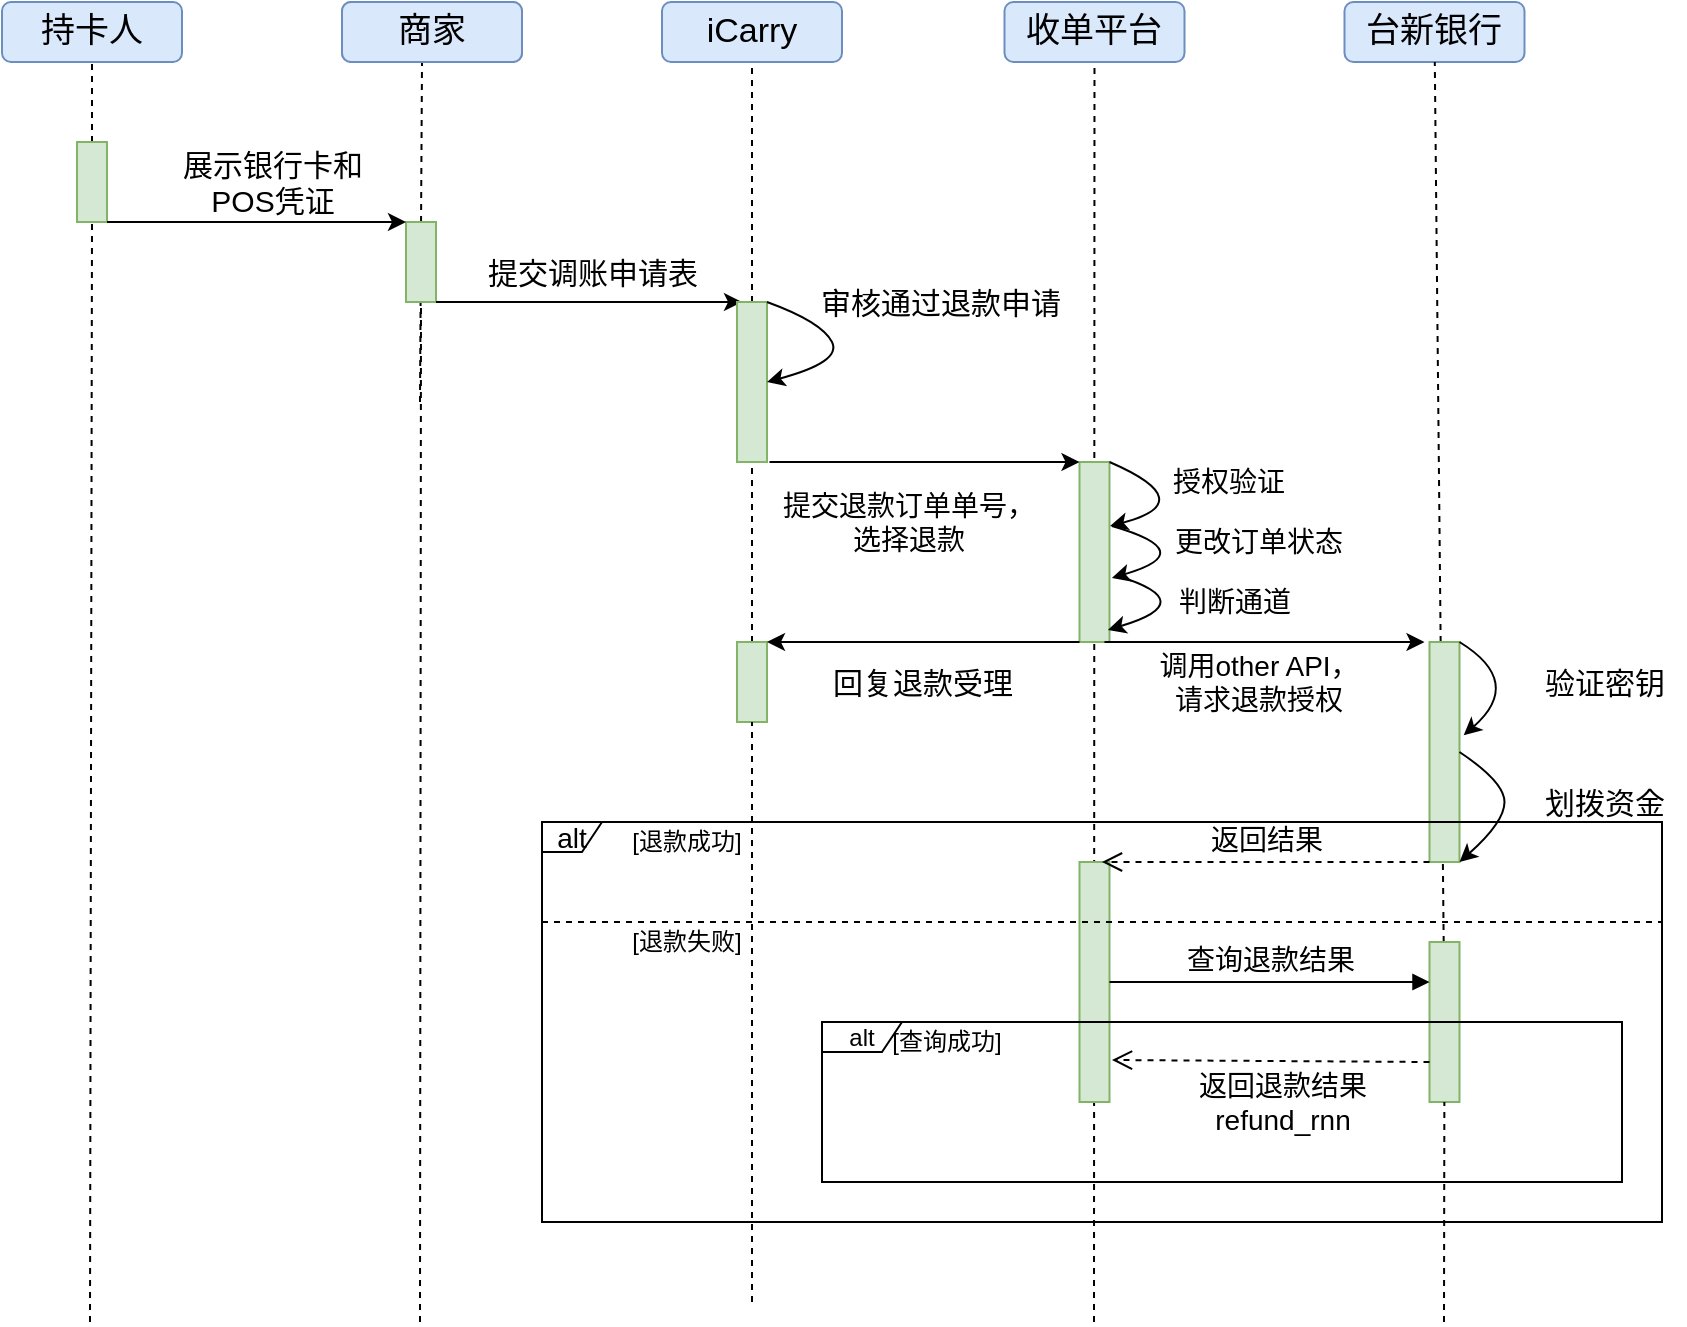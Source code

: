 <mxfile version="13.6.2" type="github">
  <diagram id="8_bTyDZzk1gE1jzVisYs" name="Page-1">
    <mxGraphModel dx="1483" dy="781" grid="1" gridSize="10" guides="1" tooltips="1" connect="1" arrows="1" fold="1" page="1" pageScale="1" pageWidth="827" pageHeight="1169" math="0" shadow="0">
      <root>
        <mxCell id="0" />
        <mxCell id="1" parent="0" />
        <mxCell id="ttQCRUFPG-6sSN7cf8M8-1" value="持卡人" style="rounded=1;whiteSpace=wrap;html=1;fillColor=#dae8fc;strokeColor=#6c8ebf;fontSize=17;" parent="1" vertex="1">
          <mxGeometry x="110" y="40" width="90" height="30" as="geometry" />
        </mxCell>
        <mxCell id="ttQCRUFPG-6sSN7cf8M8-2" value="商家" style="rounded=1;whiteSpace=wrap;html=1;fillColor=#dae8fc;strokeColor=#6c8ebf;fontSize=17;" parent="1" vertex="1">
          <mxGeometry x="280" y="40" width="90" height="30" as="geometry" />
        </mxCell>
        <mxCell id="ttQCRUFPG-6sSN7cf8M8-4" value="收单平台" style="rounded=1;whiteSpace=wrap;html=1;fillColor=#dae8fc;strokeColor=#6c8ebf;fontSize=17;" parent="1" vertex="1">
          <mxGeometry x="611.25" y="40" width="90" height="30" as="geometry" />
        </mxCell>
        <mxCell id="ttQCRUFPG-6sSN7cf8M8-5" value="台新银行" style="rounded=1;whiteSpace=wrap;html=1;fillColor=#dae8fc;strokeColor=#6c8ebf;fontSize=17;" parent="1" vertex="1">
          <mxGeometry x="781.25" y="40" width="90" height="30" as="geometry" />
        </mxCell>
        <mxCell id="ttQCRUFPG-6sSN7cf8M8-6" value="" style="endArrow=none;dashed=1;html=1;fontSize=17;entryX=0.5;entryY=1;entryDx=0;entryDy=0;" parent="1" source="ttQCRUFPG-6sSN7cf8M8-13" target="ttQCRUFPG-6sSN7cf8M8-1" edge="1">
          <mxGeometry width="50" height="50" relative="1" as="geometry">
            <mxPoint x="155" y="630" as="sourcePoint" />
            <mxPoint x="180" y="170" as="targetPoint" />
          </mxGeometry>
        </mxCell>
        <mxCell id="ttQCRUFPG-6sSN7cf8M8-7" value="" style="endArrow=none;dashed=1;html=1;fontSize=17;entryX=0.5;entryY=1;entryDx=0;entryDy=0;" parent="1" edge="1">
          <mxGeometry width="50" height="50" relative="1" as="geometry">
            <mxPoint x="319" y="240" as="sourcePoint" />
            <mxPoint x="320" y="70" as="targetPoint" />
          </mxGeometry>
        </mxCell>
        <mxCell id="ttQCRUFPG-6sSN7cf8M8-9" value="" style="endArrow=none;dashed=1;html=1;fontSize=17;" parent="1" target="ttQCRUFPG-6sSN7cf8M8-4" edge="1">
          <mxGeometry width="50" height="50" relative="1" as="geometry">
            <mxPoint x="656" y="700" as="sourcePoint" />
            <mxPoint x="655.75" y="130" as="targetPoint" />
          </mxGeometry>
        </mxCell>
        <mxCell id="ttQCRUFPG-6sSN7cf8M8-10" value="" style="endArrow=none;dashed=1;html=1;fontSize=17;" parent="1" target="ttQCRUFPG-6sSN7cf8M8-5" edge="1" source="tIfIn0_QdG9znp2afu3Z-4">
          <mxGeometry width="50" height="50" relative="1" as="geometry">
            <mxPoint x="831" y="700" as="sourcePoint" />
            <mxPoint x="831.25" y="130" as="targetPoint" />
          </mxGeometry>
        </mxCell>
        <mxCell id="ttQCRUFPG-6sSN7cf8M8-11" value="" style="rounded=0;whiteSpace=wrap;html=1;fontSize=17;fillColor=#d5e8d4;strokeColor=#82b366;" parent="1" vertex="1">
          <mxGeometry x="312" y="150" width="15" height="40" as="geometry" />
        </mxCell>
        <mxCell id="ttQCRUFPG-6sSN7cf8M8-12" value="" style="endArrow=none;dashed=1;html=1;fontSize=17;entryX=0.5;entryY=1;entryDx=0;entryDy=0;" parent="1" target="ttQCRUFPG-6sSN7cf8M8-11" edge="1">
          <mxGeometry width="50" height="50" relative="1" as="geometry">
            <mxPoint x="319" y="700" as="sourcePoint" />
            <mxPoint x="320" y="130" as="targetPoint" />
          </mxGeometry>
        </mxCell>
        <mxCell id="ttQCRUFPG-6sSN7cf8M8-13" value="" style="rounded=0;whiteSpace=wrap;html=1;fontSize=17;fillColor=#d5e8d4;strokeColor=#82b366;" parent="1" vertex="1">
          <mxGeometry x="147.5" y="110" width="15" height="40" as="geometry" />
        </mxCell>
        <mxCell id="ttQCRUFPG-6sSN7cf8M8-14" value="" style="endArrow=none;dashed=1;html=1;fontSize=17;entryX=0.5;entryY=1;entryDx=0;entryDy=0;" parent="1" target="ttQCRUFPG-6sSN7cf8M8-13" edge="1">
          <mxGeometry width="50" height="50" relative="1" as="geometry">
            <mxPoint x="154" y="700" as="sourcePoint" />
            <mxPoint x="155" y="130" as="targetPoint" />
          </mxGeometry>
        </mxCell>
        <mxCell id="ttQCRUFPG-6sSN7cf8M8-16" value="&lt;div&gt;展示银行卡和&lt;/div&gt;&lt;div&gt;POS凭证&lt;br&gt;&lt;/div&gt;" style="text;html=1;align=center;verticalAlign=middle;resizable=0;points=[];autosize=1;fontSize=15;" parent="1" vertex="1">
          <mxGeometry x="190" y="110" width="110" height="40" as="geometry" />
        </mxCell>
        <mxCell id="ttQCRUFPG-6sSN7cf8M8-20" value="" style="rounded=0;whiteSpace=wrap;html=1;fontSize=17;fillColor=#d5e8d4;strokeColor=#82b366;" parent="1" vertex="1">
          <mxGeometry x="648.75" y="270" width="15" height="90" as="geometry" />
        </mxCell>
        <mxCell id="ttQCRUFPG-6sSN7cf8M8-21" value="" style="endArrow=classic;html=1;fontSize=15;exitX=1;exitY=1;exitDx=0;exitDy=0;entryX=0;entryY=0;entryDx=0;entryDy=0;" parent="1" target="ttQCRUFPG-6sSN7cf8M8-20" edge="1">
          <mxGeometry width="50" height="50" relative="1" as="geometry">
            <mxPoint x="493.75" y="270" as="sourcePoint" />
            <mxPoint x="561.25" y="280" as="targetPoint" />
          </mxGeometry>
        </mxCell>
        <mxCell id="ttQCRUFPG-6sSN7cf8M8-22" value="&lt;div&gt;提交退款订单单号，&lt;/div&gt;&lt;div&gt;选择退款&lt;br&gt;&lt;/div&gt;" style="text;html=1;align=center;verticalAlign=middle;resizable=0;points=[];autosize=1;fontSize=14;" parent="1" vertex="1">
          <mxGeometry x="492.5" y="280" width="140" height="40" as="geometry" />
        </mxCell>
        <mxCell id="ttQCRUFPG-6sSN7cf8M8-24" value="授权验证" style="text;html=1;align=center;verticalAlign=middle;resizable=0;points=[];autosize=1;fontSize=14;" parent="1" vertex="1">
          <mxGeometry x="688.25" y="270" width="70" height="20" as="geometry" />
        </mxCell>
        <mxCell id="ttQCRUFPG-6sSN7cf8M8-25" value="" style="curved=1;endArrow=classic;html=1;fontSize=15;entryX=1.083;entryY=0.644;entryDx=0;entryDy=0;entryPerimeter=0;" parent="1" target="ttQCRUFPG-6sSN7cf8M8-20" edge="1">
          <mxGeometry width="50" height="50" relative="1" as="geometry">
            <mxPoint x="665" y="302" as="sourcePoint" />
            <mxPoint x="666.255" y="308.97" as="targetPoint" />
            <Array as="points">
              <mxPoint x="710" y="315" />
            </Array>
          </mxGeometry>
        </mxCell>
        <mxCell id="ttQCRUFPG-6sSN7cf8M8-26" value="更改订单状态" style="text;html=1;align=center;verticalAlign=middle;resizable=0;points=[];autosize=1;fontSize=14;" parent="1" vertex="1">
          <mxGeometry x="688.25" y="300" width="100" height="20" as="geometry" />
        </mxCell>
        <mxCell id="ttQCRUFPG-6sSN7cf8M8-27" value="" style="rounded=0;whiteSpace=wrap;html=1;fontSize=17;fillColor=#d5e8d4;strokeColor=#82b366;" parent="1" vertex="1">
          <mxGeometry x="823.75" y="360" width="15" height="110" as="geometry" />
        </mxCell>
        <mxCell id="ttQCRUFPG-6sSN7cf8M8-28" value="" style="endArrow=classic;html=1;fontSize=15;" parent="1" edge="1">
          <mxGeometry width="50" height="50" relative="1" as="geometry">
            <mxPoint x="661.25" y="360" as="sourcePoint" />
            <mxPoint x="821.25" y="360" as="targetPoint" />
          </mxGeometry>
        </mxCell>
        <mxCell id="ttQCRUFPG-6sSN7cf8M8-29" value="&lt;div&gt;调用other API，&lt;/div&gt;&lt;div&gt;请求退款授权&lt;/div&gt;" style="text;html=1;align=center;verticalAlign=middle;resizable=0;points=[];autosize=1;fontSize=14;" parent="1" vertex="1">
          <mxGeometry x="678.25" y="360" width="120" height="40" as="geometry" />
        </mxCell>
        <mxCell id="ttQCRUFPG-6sSN7cf8M8-30" value="" style="curved=1;endArrow=classic;html=1;fontSize=15;exitX=1;exitY=0;exitDx=0;exitDy=0;entryX=1.139;entryY=0.424;entryDx=0;entryDy=0;entryPerimeter=0;" parent="1" source="ttQCRUFPG-6sSN7cf8M8-27" target="ttQCRUFPG-6sSN7cf8M8-27" edge="1">
          <mxGeometry width="50" height="50" relative="1" as="geometry">
            <mxPoint x="663.75" y="315" as="sourcePoint" />
            <mxPoint x="663.75" y="360" as="targetPoint" />
            <Array as="points">
              <mxPoint x="871.25" y="380" />
            </Array>
          </mxGeometry>
        </mxCell>
        <mxCell id="ttQCRUFPG-6sSN7cf8M8-31" value="验证密钥" style="text;html=1;align=center;verticalAlign=middle;resizable=0;points=[];autosize=1;fontSize=15;" parent="1" vertex="1">
          <mxGeometry x="871.25" y="370" width="80" height="20" as="geometry" />
        </mxCell>
        <mxCell id="ttQCRUFPG-6sSN7cf8M8-39" value="" style="endArrow=classic;html=1;fontSize=14;exitX=1;exitY=1;exitDx=0;exitDy=0;entryX=0.167;entryY=0;entryDx=0;entryDy=0;entryPerimeter=0;" parent="1" source="ttQCRUFPG-6sSN7cf8M8-11" target="ttQCRUFPG-6sSN7cf8M8-55" edge="1">
          <mxGeometry width="50" height="50" relative="1" as="geometry">
            <mxPoint x="210" y="310" as="sourcePoint" />
            <mxPoint x="487.5" y="190" as="targetPoint" />
          </mxGeometry>
        </mxCell>
        <mxCell id="ttQCRUFPG-6sSN7cf8M8-41" value="提交调账申请表" style="text;html=1;align=center;verticalAlign=middle;resizable=0;points=[];autosize=1;fontSize=15;" parent="1" vertex="1">
          <mxGeometry x="345" y="165" width="120" height="20" as="geometry" />
        </mxCell>
        <mxCell id="ttQCRUFPG-6sSN7cf8M8-42" value="" style="curved=1;endArrow=classic;html=1;fontSize=15;exitX=1;exitY=0.5;exitDx=0;exitDy=0;entryX=1;entryY=1;entryDx=0;entryDy=0;" parent="1" source="ttQCRUFPG-6sSN7cf8M8-27" target="ttQCRUFPG-6sSN7cf8M8-27" edge="1">
          <mxGeometry width="50" height="50" relative="1" as="geometry">
            <mxPoint x="838.75" y="360" as="sourcePoint" />
            <mxPoint x="840.835" y="406.64" as="targetPoint" />
            <Array as="points">
              <mxPoint x="861.25" y="430" />
              <mxPoint x="861.25" y="450" />
            </Array>
          </mxGeometry>
        </mxCell>
        <mxCell id="ttQCRUFPG-6sSN7cf8M8-43" value="划拨资金" style="text;html=1;align=center;verticalAlign=middle;resizable=0;points=[];autosize=1;fontSize=15;" parent="1" vertex="1">
          <mxGeometry x="871.25" y="430" width="80" height="20" as="geometry" />
        </mxCell>
        <mxCell id="ttQCRUFPG-6sSN7cf8M8-49" value="" style="endArrow=classic;html=1;exitX=1;exitY=1;exitDx=0;exitDy=0;entryX=0;entryY=0;entryDx=0;entryDy=0;" parent="1" source="ttQCRUFPG-6sSN7cf8M8-13" target="ttQCRUFPG-6sSN7cf8M8-11" edge="1">
          <mxGeometry width="50" height="50" relative="1" as="geometry">
            <mxPoint x="210" y="320" as="sourcePoint" />
            <mxPoint x="260" y="270" as="targetPoint" />
          </mxGeometry>
        </mxCell>
        <mxCell id="ttQCRUFPG-6sSN7cf8M8-52" value="iCarry" style="rounded=1;whiteSpace=wrap;html=1;fillColor=#dae8fc;strokeColor=#6c8ebf;fontSize=17;" parent="1" vertex="1">
          <mxGeometry x="440" y="40" width="90" height="30" as="geometry" />
        </mxCell>
        <mxCell id="ttQCRUFPG-6sSN7cf8M8-53" value="" style="endArrow=none;dashed=1;html=1;entryX=0.5;entryY=1;entryDx=0;entryDy=0;" parent="1" source="ttQCRUFPG-6sSN7cf8M8-55" target="ttQCRUFPG-6sSN7cf8M8-52" edge="1">
          <mxGeometry width="50" height="50" relative="1" as="geometry">
            <mxPoint x="485" y="560" as="sourcePoint" />
            <mxPoint x="530" y="110" as="targetPoint" />
          </mxGeometry>
        </mxCell>
        <mxCell id="ttQCRUFPG-6sSN7cf8M8-55" value="" style="rounded=0;whiteSpace=wrap;html=1;fontSize=17;fillColor=#d5e8d4;strokeColor=#82b366;" parent="1" vertex="1">
          <mxGeometry x="477.5" y="190" width="15" height="80" as="geometry" />
        </mxCell>
        <mxCell id="ttQCRUFPG-6sSN7cf8M8-56" value="" style="endArrow=none;dashed=1;html=1;entryX=0.5;entryY=1;entryDx=0;entryDy=0;" parent="1" source="hr4IwRf8VJVyLv4QHpVT-2" target="ttQCRUFPG-6sSN7cf8M8-55" edge="1">
          <mxGeometry width="50" height="50" relative="1" as="geometry">
            <mxPoint x="485" y="610" as="sourcePoint" />
            <mxPoint x="485" y="70" as="targetPoint" />
          </mxGeometry>
        </mxCell>
        <mxCell id="ttQCRUFPG-6sSN7cf8M8-57" value="" style="curved=1;endArrow=classic;html=1;exitX=1;exitY=0;exitDx=0;exitDy=0;entryX=1;entryY=0.5;entryDx=0;entryDy=0;" parent="1" source="ttQCRUFPG-6sSN7cf8M8-55" target="ttQCRUFPG-6sSN7cf8M8-55" edge="1">
          <mxGeometry width="50" height="50" relative="1" as="geometry">
            <mxPoint x="340" y="300" as="sourcePoint" />
            <mxPoint x="390" y="250" as="targetPoint" />
            <Array as="points">
              <mxPoint x="520" y="200" />
              <mxPoint x="530" y="220" />
            </Array>
          </mxGeometry>
        </mxCell>
        <mxCell id="ttQCRUFPG-6sSN7cf8M8-58" value="审核通过退款申请" style="text;html=1;align=center;verticalAlign=middle;resizable=0;points=[];autosize=1;fontSize=15;" parent="1" vertex="1">
          <mxGeometry x="508.75" y="180" width="140" height="20" as="geometry" />
        </mxCell>
        <mxCell id="ttQCRUFPG-6sSN7cf8M8-62" value="" style="rounded=0;whiteSpace=wrap;html=1;fontSize=17;fillColor=#d5e8d4;strokeColor=#82b366;" parent="1" vertex="1">
          <mxGeometry x="648.75" y="470" width="15" height="120" as="geometry" />
        </mxCell>
        <mxCell id="ttQCRUFPG-6sSN7cf8M8-65" value="商家" style="rounded=1;whiteSpace=wrap;html=1;fillColor=#dae8fc;strokeColor=#6c8ebf;fontSize=17;" parent="1" vertex="1">
          <mxGeometry x="280" y="40" width="90" height="30" as="geometry" />
        </mxCell>
        <mxCell id="YTVwRV89gFUmsGMrPXNW-9" value="" style="curved=1;endArrow=classic;html=1;fontSize=15;entryX=0.95;entryY=0.933;entryDx=0;entryDy=0;entryPerimeter=0;exitX=1.283;exitY=0.633;exitDx=0;exitDy=0;exitPerimeter=0;" parent="1" source="ttQCRUFPG-6sSN7cf8M8-20" target="ttQCRUFPG-6sSN7cf8M8-20" edge="1">
          <mxGeometry width="50" height="50" relative="1" as="geometry">
            <mxPoint x="665" y="302" as="sourcePoint" />
            <mxPoint x="664.995" y="327.96" as="targetPoint" />
            <Array as="points">
              <mxPoint x="710" y="340" />
            </Array>
          </mxGeometry>
        </mxCell>
        <mxCell id="YTVwRV89gFUmsGMrPXNW-10" value="" style="curved=1;endArrow=classic;html=1;fontSize=15;entryX=1.017;entryY=0.356;entryDx=0;entryDy=0;entryPerimeter=0;exitX=1;exitY=0;exitDx=0;exitDy=0;" parent="1" source="ttQCRUFPG-6sSN7cf8M8-20" target="ttQCRUFPG-6sSN7cf8M8-20" edge="1">
          <mxGeometry width="50" height="50" relative="1" as="geometry">
            <mxPoint x="667.995" y="326.97" as="sourcePoint" />
            <mxPoint x="663" y="353.97" as="targetPoint" />
            <Array as="points">
              <mxPoint x="710" y="290" />
            </Array>
          </mxGeometry>
        </mxCell>
        <mxCell id="YTVwRV89gFUmsGMrPXNW-11" value="判断通道" style="text;html=1;align=center;verticalAlign=middle;resizable=0;points=[];autosize=1;fontSize=14;" parent="1" vertex="1">
          <mxGeometry x="691.25" y="330" width="70" height="20" as="geometry" />
        </mxCell>
        <mxCell id="hr4IwRf8VJVyLv4QHpVT-2" value="" style="rounded=0;whiteSpace=wrap;html=1;fontSize=17;fillColor=#d5e8d4;strokeColor=#82b366;" parent="1" vertex="1">
          <mxGeometry x="477.5" y="360" width="15" height="40" as="geometry" />
        </mxCell>
        <mxCell id="hr4IwRf8VJVyLv4QHpVT-3" value="" style="endArrow=none;dashed=1;html=1;entryX=0.5;entryY=1;entryDx=0;entryDy=0;" parent="1" target="hr4IwRf8VJVyLv4QHpVT-2" edge="1">
          <mxGeometry width="50" height="50" relative="1" as="geometry">
            <mxPoint x="485" y="690" as="sourcePoint" />
            <mxPoint x="485" y="270" as="targetPoint" />
          </mxGeometry>
        </mxCell>
        <mxCell id="hr4IwRf8VJVyLv4QHpVT-4" value="" style="endArrow=classic;html=1;exitX=0;exitY=1;exitDx=0;exitDy=0;entryX=1;entryY=0;entryDx=0;entryDy=0;" parent="1" source="ttQCRUFPG-6sSN7cf8M8-20" target="hr4IwRf8VJVyLv4QHpVT-2" edge="1">
          <mxGeometry width="50" height="50" relative="1" as="geometry">
            <mxPoint x="550" y="380" as="sourcePoint" />
            <mxPoint x="600" y="330" as="targetPoint" />
          </mxGeometry>
        </mxCell>
        <mxCell id="hr4IwRf8VJVyLv4QHpVT-5" value="回复退款受理" style="text;html=1;align=center;verticalAlign=middle;resizable=0;points=[];autosize=1;fontSize=15;" parent="1" vertex="1">
          <mxGeometry x="515" y="370" width="110" height="20" as="geometry" />
        </mxCell>
        <mxCell id="tIfIn0_QdG9znp2afu3Z-1" value="返回结果" style="html=1;verticalAlign=bottom;endArrow=open;dashed=1;endSize=8;exitX=0;exitY=1;exitDx=0;exitDy=0;entryX=0.75;entryY=0;entryDx=0;entryDy=0;fontSize=14;" edge="1" parent="1" source="ttQCRUFPG-6sSN7cf8M8-27" target="ttQCRUFPG-6sSN7cf8M8-62">
          <mxGeometry relative="1" as="geometry">
            <mxPoint x="750" y="460" as="sourcePoint" />
            <mxPoint x="670" y="460" as="targetPoint" />
          </mxGeometry>
        </mxCell>
        <mxCell id="tIfIn0_QdG9znp2afu3Z-4" value="" style="rounded=0;whiteSpace=wrap;html=1;fontSize=17;fillColor=#d5e8d4;strokeColor=#82b366;" vertex="1" parent="1">
          <mxGeometry x="823.75" y="510" width="15" height="80" as="geometry" />
        </mxCell>
        <mxCell id="tIfIn0_QdG9znp2afu3Z-5" value="" style="endArrow=none;dashed=1;html=1;fontSize=17;" edge="1" parent="1" target="tIfIn0_QdG9znp2afu3Z-4">
          <mxGeometry width="50" height="50" relative="1" as="geometry">
            <mxPoint x="831" y="700" as="sourcePoint" />
            <mxPoint x="826.36" y="70" as="targetPoint" />
          </mxGeometry>
        </mxCell>
        <mxCell id="tIfIn0_QdG9znp2afu3Z-6" value="查询退款结果" style="html=1;verticalAlign=bottom;endArrow=block;fontSize=14;entryX=0;entryY=0.25;entryDx=0;entryDy=0;exitX=1;exitY=0.5;exitDx=0;exitDy=0;" edge="1" parent="1" source="ttQCRUFPG-6sSN7cf8M8-62" target="tIfIn0_QdG9znp2afu3Z-4">
          <mxGeometry width="80" relative="1" as="geometry">
            <mxPoint x="660" y="520" as="sourcePoint" />
            <mxPoint x="740" y="520" as="targetPoint" />
          </mxGeometry>
        </mxCell>
        <mxCell id="tIfIn0_QdG9znp2afu3Z-7" value="&lt;div&gt;返回退款结果&lt;/div&gt;&lt;div&gt;refund_rnn&lt;/div&gt;" style="html=1;verticalAlign=bottom;endArrow=open;dashed=1;endSize=8;fontSize=14;exitX=0;exitY=0.75;exitDx=0;exitDy=0;entryX=1.083;entryY=0.825;entryDx=0;entryDy=0;entryPerimeter=0;" edge="1" parent="1" source="tIfIn0_QdG9znp2afu3Z-4" target="ttQCRUFPG-6sSN7cf8M8-62">
          <mxGeometry x="-0.074" y="40" relative="1" as="geometry">
            <mxPoint x="800" y="550" as="sourcePoint" />
            <mxPoint x="720" y="550" as="targetPoint" />
            <mxPoint as="offset" />
          </mxGeometry>
        </mxCell>
        <mxCell id="tIfIn0_QdG9znp2afu3Z-8" value="alt" style="shape=umlFrame;whiteSpace=wrap;html=1;fontSize=14;width=30;height=15;" vertex="1" parent="1">
          <mxGeometry x="380" y="450" width="560" height="200" as="geometry" />
        </mxCell>
        <mxCell id="tIfIn0_QdG9znp2afu3Z-9" value="" style="endArrow=none;dashed=1;html=1;fontSize=14;" edge="1" parent="1">
          <mxGeometry width="50" height="50" relative="1" as="geometry">
            <mxPoint x="380" y="500" as="sourcePoint" />
            <mxPoint x="940" y="500" as="targetPoint" />
          </mxGeometry>
        </mxCell>
        <mxCell id="tIfIn0_QdG9znp2afu3Z-10" value="[退款成功]" style="text;html=1;strokeColor=none;fillColor=none;align=center;verticalAlign=middle;whiteSpace=wrap;rounded=0;fontSize=12;" vertex="1" parent="1">
          <mxGeometry x="400" y="450" width="105" height="20" as="geometry" />
        </mxCell>
        <mxCell id="tIfIn0_QdG9znp2afu3Z-11" value="[退款失败]" style="text;html=1;strokeColor=none;fillColor=none;align=center;verticalAlign=middle;whiteSpace=wrap;rounded=0;fontSize=12;" vertex="1" parent="1">
          <mxGeometry x="400" y="500" width="105" height="20" as="geometry" />
        </mxCell>
        <mxCell id="tIfIn0_QdG9znp2afu3Z-12" value="alt" style="shape=umlFrame;whiteSpace=wrap;html=1;fontSize=12;width=40;height=15;" vertex="1" parent="1">
          <mxGeometry x="520" y="550" width="400" height="80" as="geometry" />
        </mxCell>
        <mxCell id="tIfIn0_QdG9znp2afu3Z-13" value="[查询成功]" style="text;html=1;strokeColor=none;fillColor=none;align=center;verticalAlign=middle;whiteSpace=wrap;rounded=0;fontSize=12;" vertex="1" parent="1">
          <mxGeometry x="530" y="550" width="105" height="20" as="geometry" />
        </mxCell>
      </root>
    </mxGraphModel>
  </diagram>
</mxfile>
